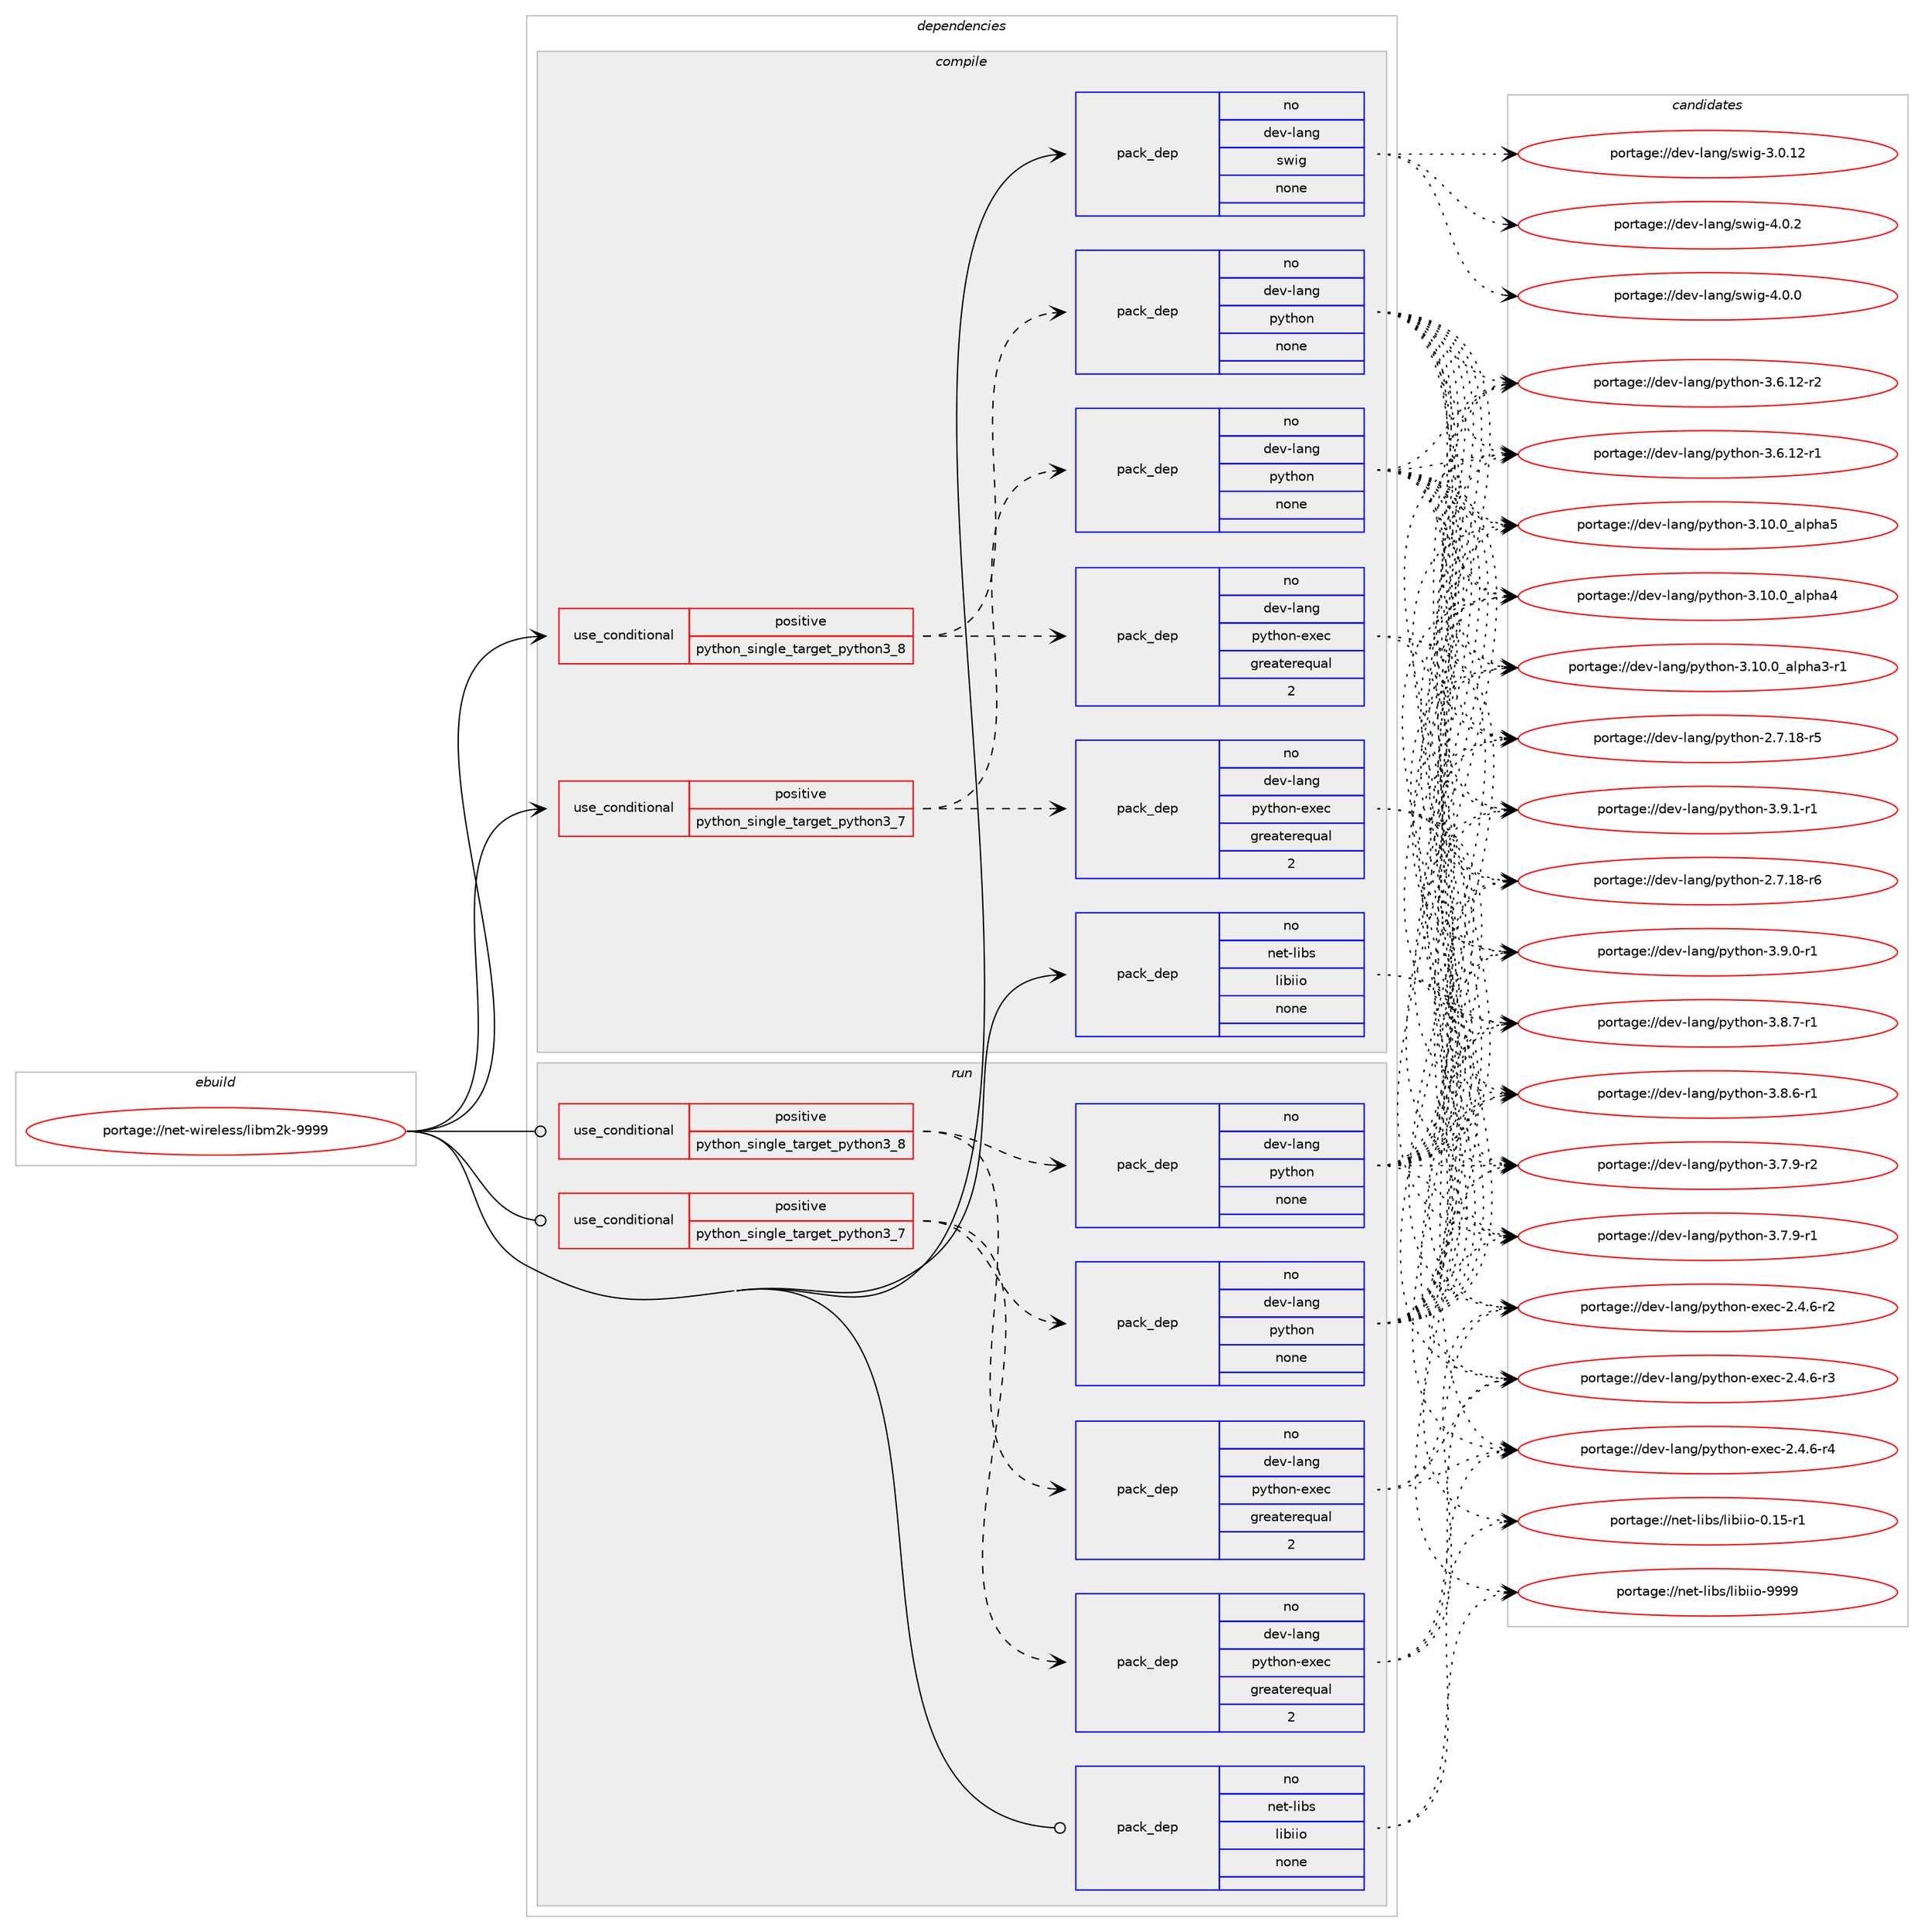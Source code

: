 digraph prolog {

# *************
# Graph options
# *************

newrank=true;
concentrate=true;
compound=true;
graph [rankdir=LR,fontname=Helvetica,fontsize=10,ranksep=1.5];#, ranksep=2.5, nodesep=0.2];
edge  [arrowhead=vee];
node  [fontname=Helvetica,fontsize=10];

# **********
# The ebuild
# **********

subgraph cluster_leftcol {
color=gray;
rank=same;
label=<<i>ebuild</i>>;
id [label="portage://net-wireless/libm2k-9999", color=red, width=4, href="../net-wireless/libm2k-9999.svg"];
}

# ****************
# The dependencies
# ****************

subgraph cluster_midcol {
color=gray;
label=<<i>dependencies</i>>;
subgraph cluster_compile {
fillcolor="#eeeeee";
style=filled;
label=<<i>compile</i>>;
subgraph cond4421 {
dependency14334 [label=<<TABLE BORDER="0" CELLBORDER="1" CELLSPACING="0" CELLPADDING="4"><TR><TD ROWSPAN="3" CELLPADDING="10">use_conditional</TD></TR><TR><TD>positive</TD></TR><TR><TD>python_single_target_python3_7</TD></TR></TABLE>>, shape=none, color=red];
subgraph pack9798 {
dependency14335 [label=<<TABLE BORDER="0" CELLBORDER="1" CELLSPACING="0" CELLPADDING="4" WIDTH="220"><TR><TD ROWSPAN="6" CELLPADDING="30">pack_dep</TD></TR><TR><TD WIDTH="110">no</TD></TR><TR><TD>dev-lang</TD></TR><TR><TD>python</TD></TR><TR><TD>none</TD></TR><TR><TD></TD></TR></TABLE>>, shape=none, color=blue];
}
dependency14334:e -> dependency14335:w [weight=20,style="dashed",arrowhead="vee"];
subgraph pack9799 {
dependency14336 [label=<<TABLE BORDER="0" CELLBORDER="1" CELLSPACING="0" CELLPADDING="4" WIDTH="220"><TR><TD ROWSPAN="6" CELLPADDING="30">pack_dep</TD></TR><TR><TD WIDTH="110">no</TD></TR><TR><TD>dev-lang</TD></TR><TR><TD>python-exec</TD></TR><TR><TD>greaterequal</TD></TR><TR><TD>2</TD></TR></TABLE>>, shape=none, color=blue];
}
dependency14334:e -> dependency14336:w [weight=20,style="dashed",arrowhead="vee"];
}
id:e -> dependency14334:w [weight=20,style="solid",arrowhead="vee"];
subgraph cond4422 {
dependency14337 [label=<<TABLE BORDER="0" CELLBORDER="1" CELLSPACING="0" CELLPADDING="4"><TR><TD ROWSPAN="3" CELLPADDING="10">use_conditional</TD></TR><TR><TD>positive</TD></TR><TR><TD>python_single_target_python3_8</TD></TR></TABLE>>, shape=none, color=red];
subgraph pack9800 {
dependency14338 [label=<<TABLE BORDER="0" CELLBORDER="1" CELLSPACING="0" CELLPADDING="4" WIDTH="220"><TR><TD ROWSPAN="6" CELLPADDING="30">pack_dep</TD></TR><TR><TD WIDTH="110">no</TD></TR><TR><TD>dev-lang</TD></TR><TR><TD>python</TD></TR><TR><TD>none</TD></TR><TR><TD></TD></TR></TABLE>>, shape=none, color=blue];
}
dependency14337:e -> dependency14338:w [weight=20,style="dashed",arrowhead="vee"];
subgraph pack9801 {
dependency14339 [label=<<TABLE BORDER="0" CELLBORDER="1" CELLSPACING="0" CELLPADDING="4" WIDTH="220"><TR><TD ROWSPAN="6" CELLPADDING="30">pack_dep</TD></TR><TR><TD WIDTH="110">no</TD></TR><TR><TD>dev-lang</TD></TR><TR><TD>python-exec</TD></TR><TR><TD>greaterequal</TD></TR><TR><TD>2</TD></TR></TABLE>>, shape=none, color=blue];
}
dependency14337:e -> dependency14339:w [weight=20,style="dashed",arrowhead="vee"];
}
id:e -> dependency14337:w [weight=20,style="solid",arrowhead="vee"];
subgraph pack9802 {
dependency14340 [label=<<TABLE BORDER="0" CELLBORDER="1" CELLSPACING="0" CELLPADDING="4" WIDTH="220"><TR><TD ROWSPAN="6" CELLPADDING="30">pack_dep</TD></TR><TR><TD WIDTH="110">no</TD></TR><TR><TD>dev-lang</TD></TR><TR><TD>swig</TD></TR><TR><TD>none</TD></TR><TR><TD></TD></TR></TABLE>>, shape=none, color=blue];
}
id:e -> dependency14340:w [weight=20,style="solid",arrowhead="vee"];
subgraph pack9803 {
dependency14341 [label=<<TABLE BORDER="0" CELLBORDER="1" CELLSPACING="0" CELLPADDING="4" WIDTH="220"><TR><TD ROWSPAN="6" CELLPADDING="30">pack_dep</TD></TR><TR><TD WIDTH="110">no</TD></TR><TR><TD>net-libs</TD></TR><TR><TD>libiio</TD></TR><TR><TD>none</TD></TR><TR><TD></TD></TR></TABLE>>, shape=none, color=blue];
}
id:e -> dependency14341:w [weight=20,style="solid",arrowhead="vee"];
}
subgraph cluster_compileandrun {
fillcolor="#eeeeee";
style=filled;
label=<<i>compile and run</i>>;
}
subgraph cluster_run {
fillcolor="#eeeeee";
style=filled;
label=<<i>run</i>>;
subgraph cond4423 {
dependency14342 [label=<<TABLE BORDER="0" CELLBORDER="1" CELLSPACING="0" CELLPADDING="4"><TR><TD ROWSPAN="3" CELLPADDING="10">use_conditional</TD></TR><TR><TD>positive</TD></TR><TR><TD>python_single_target_python3_7</TD></TR></TABLE>>, shape=none, color=red];
subgraph pack9804 {
dependency14343 [label=<<TABLE BORDER="0" CELLBORDER="1" CELLSPACING="0" CELLPADDING="4" WIDTH="220"><TR><TD ROWSPAN="6" CELLPADDING="30">pack_dep</TD></TR><TR><TD WIDTH="110">no</TD></TR><TR><TD>dev-lang</TD></TR><TR><TD>python</TD></TR><TR><TD>none</TD></TR><TR><TD></TD></TR></TABLE>>, shape=none, color=blue];
}
dependency14342:e -> dependency14343:w [weight=20,style="dashed",arrowhead="vee"];
subgraph pack9805 {
dependency14344 [label=<<TABLE BORDER="0" CELLBORDER="1" CELLSPACING="0" CELLPADDING="4" WIDTH="220"><TR><TD ROWSPAN="6" CELLPADDING="30">pack_dep</TD></TR><TR><TD WIDTH="110">no</TD></TR><TR><TD>dev-lang</TD></TR><TR><TD>python-exec</TD></TR><TR><TD>greaterequal</TD></TR><TR><TD>2</TD></TR></TABLE>>, shape=none, color=blue];
}
dependency14342:e -> dependency14344:w [weight=20,style="dashed",arrowhead="vee"];
}
id:e -> dependency14342:w [weight=20,style="solid",arrowhead="odot"];
subgraph cond4424 {
dependency14345 [label=<<TABLE BORDER="0" CELLBORDER="1" CELLSPACING="0" CELLPADDING="4"><TR><TD ROWSPAN="3" CELLPADDING="10">use_conditional</TD></TR><TR><TD>positive</TD></TR><TR><TD>python_single_target_python3_8</TD></TR></TABLE>>, shape=none, color=red];
subgraph pack9806 {
dependency14346 [label=<<TABLE BORDER="0" CELLBORDER="1" CELLSPACING="0" CELLPADDING="4" WIDTH="220"><TR><TD ROWSPAN="6" CELLPADDING="30">pack_dep</TD></TR><TR><TD WIDTH="110">no</TD></TR><TR><TD>dev-lang</TD></TR><TR><TD>python</TD></TR><TR><TD>none</TD></TR><TR><TD></TD></TR></TABLE>>, shape=none, color=blue];
}
dependency14345:e -> dependency14346:w [weight=20,style="dashed",arrowhead="vee"];
subgraph pack9807 {
dependency14347 [label=<<TABLE BORDER="0" CELLBORDER="1" CELLSPACING="0" CELLPADDING="4" WIDTH="220"><TR><TD ROWSPAN="6" CELLPADDING="30">pack_dep</TD></TR><TR><TD WIDTH="110">no</TD></TR><TR><TD>dev-lang</TD></TR><TR><TD>python-exec</TD></TR><TR><TD>greaterequal</TD></TR><TR><TD>2</TD></TR></TABLE>>, shape=none, color=blue];
}
dependency14345:e -> dependency14347:w [weight=20,style="dashed",arrowhead="vee"];
}
id:e -> dependency14345:w [weight=20,style="solid",arrowhead="odot"];
subgraph pack9808 {
dependency14348 [label=<<TABLE BORDER="0" CELLBORDER="1" CELLSPACING="0" CELLPADDING="4" WIDTH="220"><TR><TD ROWSPAN="6" CELLPADDING="30">pack_dep</TD></TR><TR><TD WIDTH="110">no</TD></TR><TR><TD>net-libs</TD></TR><TR><TD>libiio</TD></TR><TR><TD>none</TD></TR><TR><TD></TD></TR></TABLE>>, shape=none, color=blue];
}
id:e -> dependency14348:w [weight=20,style="solid",arrowhead="odot"];
}
}

# **************
# The candidates
# **************

subgraph cluster_choices {
rank=same;
color=gray;
label=<<i>candidates</i>>;

subgraph choice9798 {
color=black;
nodesep=1;
choice1001011184510897110103471121211161041111104551465746494511449 [label="portage://dev-lang/python-3.9.1-r1", color=red, width=4,href="../dev-lang/python-3.9.1-r1.svg"];
choice1001011184510897110103471121211161041111104551465746484511449 [label="portage://dev-lang/python-3.9.0-r1", color=red, width=4,href="../dev-lang/python-3.9.0-r1.svg"];
choice1001011184510897110103471121211161041111104551465646554511449 [label="portage://dev-lang/python-3.8.7-r1", color=red, width=4,href="../dev-lang/python-3.8.7-r1.svg"];
choice1001011184510897110103471121211161041111104551465646544511449 [label="portage://dev-lang/python-3.8.6-r1", color=red, width=4,href="../dev-lang/python-3.8.6-r1.svg"];
choice1001011184510897110103471121211161041111104551465546574511450 [label="portage://dev-lang/python-3.7.9-r2", color=red, width=4,href="../dev-lang/python-3.7.9-r2.svg"];
choice1001011184510897110103471121211161041111104551465546574511449 [label="portage://dev-lang/python-3.7.9-r1", color=red, width=4,href="../dev-lang/python-3.7.9-r1.svg"];
choice100101118451089711010347112121116104111110455146544649504511450 [label="portage://dev-lang/python-3.6.12-r2", color=red, width=4,href="../dev-lang/python-3.6.12-r2.svg"];
choice100101118451089711010347112121116104111110455146544649504511449 [label="portage://dev-lang/python-3.6.12-r1", color=red, width=4,href="../dev-lang/python-3.6.12-r1.svg"];
choice1001011184510897110103471121211161041111104551464948464895971081121049753 [label="portage://dev-lang/python-3.10.0_alpha5", color=red, width=4,href="../dev-lang/python-3.10.0_alpha5.svg"];
choice1001011184510897110103471121211161041111104551464948464895971081121049752 [label="portage://dev-lang/python-3.10.0_alpha4", color=red, width=4,href="../dev-lang/python-3.10.0_alpha4.svg"];
choice10010111845108971101034711212111610411111045514649484648959710811210497514511449 [label="portage://dev-lang/python-3.10.0_alpha3-r1", color=red, width=4,href="../dev-lang/python-3.10.0_alpha3-r1.svg"];
choice100101118451089711010347112121116104111110455046554649564511454 [label="portage://dev-lang/python-2.7.18-r6", color=red, width=4,href="../dev-lang/python-2.7.18-r6.svg"];
choice100101118451089711010347112121116104111110455046554649564511453 [label="portage://dev-lang/python-2.7.18-r5", color=red, width=4,href="../dev-lang/python-2.7.18-r5.svg"];
dependency14335:e -> choice1001011184510897110103471121211161041111104551465746494511449:w [style=dotted,weight="100"];
dependency14335:e -> choice1001011184510897110103471121211161041111104551465746484511449:w [style=dotted,weight="100"];
dependency14335:e -> choice1001011184510897110103471121211161041111104551465646554511449:w [style=dotted,weight="100"];
dependency14335:e -> choice1001011184510897110103471121211161041111104551465646544511449:w [style=dotted,weight="100"];
dependency14335:e -> choice1001011184510897110103471121211161041111104551465546574511450:w [style=dotted,weight="100"];
dependency14335:e -> choice1001011184510897110103471121211161041111104551465546574511449:w [style=dotted,weight="100"];
dependency14335:e -> choice100101118451089711010347112121116104111110455146544649504511450:w [style=dotted,weight="100"];
dependency14335:e -> choice100101118451089711010347112121116104111110455146544649504511449:w [style=dotted,weight="100"];
dependency14335:e -> choice1001011184510897110103471121211161041111104551464948464895971081121049753:w [style=dotted,weight="100"];
dependency14335:e -> choice1001011184510897110103471121211161041111104551464948464895971081121049752:w [style=dotted,weight="100"];
dependency14335:e -> choice10010111845108971101034711212111610411111045514649484648959710811210497514511449:w [style=dotted,weight="100"];
dependency14335:e -> choice100101118451089711010347112121116104111110455046554649564511454:w [style=dotted,weight="100"];
dependency14335:e -> choice100101118451089711010347112121116104111110455046554649564511453:w [style=dotted,weight="100"];
}
subgraph choice9799 {
color=black;
nodesep=1;
choice10010111845108971101034711212111610411111045101120101994550465246544511452 [label="portage://dev-lang/python-exec-2.4.6-r4", color=red, width=4,href="../dev-lang/python-exec-2.4.6-r4.svg"];
choice10010111845108971101034711212111610411111045101120101994550465246544511451 [label="portage://dev-lang/python-exec-2.4.6-r3", color=red, width=4,href="../dev-lang/python-exec-2.4.6-r3.svg"];
choice10010111845108971101034711212111610411111045101120101994550465246544511450 [label="portage://dev-lang/python-exec-2.4.6-r2", color=red, width=4,href="../dev-lang/python-exec-2.4.6-r2.svg"];
dependency14336:e -> choice10010111845108971101034711212111610411111045101120101994550465246544511452:w [style=dotted,weight="100"];
dependency14336:e -> choice10010111845108971101034711212111610411111045101120101994550465246544511451:w [style=dotted,weight="100"];
dependency14336:e -> choice10010111845108971101034711212111610411111045101120101994550465246544511450:w [style=dotted,weight="100"];
}
subgraph choice9800 {
color=black;
nodesep=1;
choice1001011184510897110103471121211161041111104551465746494511449 [label="portage://dev-lang/python-3.9.1-r1", color=red, width=4,href="../dev-lang/python-3.9.1-r1.svg"];
choice1001011184510897110103471121211161041111104551465746484511449 [label="portage://dev-lang/python-3.9.0-r1", color=red, width=4,href="../dev-lang/python-3.9.0-r1.svg"];
choice1001011184510897110103471121211161041111104551465646554511449 [label="portage://dev-lang/python-3.8.7-r1", color=red, width=4,href="../dev-lang/python-3.8.7-r1.svg"];
choice1001011184510897110103471121211161041111104551465646544511449 [label="portage://dev-lang/python-3.8.6-r1", color=red, width=4,href="../dev-lang/python-3.8.6-r1.svg"];
choice1001011184510897110103471121211161041111104551465546574511450 [label="portage://dev-lang/python-3.7.9-r2", color=red, width=4,href="../dev-lang/python-3.7.9-r2.svg"];
choice1001011184510897110103471121211161041111104551465546574511449 [label="portage://dev-lang/python-3.7.9-r1", color=red, width=4,href="../dev-lang/python-3.7.9-r1.svg"];
choice100101118451089711010347112121116104111110455146544649504511450 [label="portage://dev-lang/python-3.6.12-r2", color=red, width=4,href="../dev-lang/python-3.6.12-r2.svg"];
choice100101118451089711010347112121116104111110455146544649504511449 [label="portage://dev-lang/python-3.6.12-r1", color=red, width=4,href="../dev-lang/python-3.6.12-r1.svg"];
choice1001011184510897110103471121211161041111104551464948464895971081121049753 [label="portage://dev-lang/python-3.10.0_alpha5", color=red, width=4,href="../dev-lang/python-3.10.0_alpha5.svg"];
choice1001011184510897110103471121211161041111104551464948464895971081121049752 [label="portage://dev-lang/python-3.10.0_alpha4", color=red, width=4,href="../dev-lang/python-3.10.0_alpha4.svg"];
choice10010111845108971101034711212111610411111045514649484648959710811210497514511449 [label="portage://dev-lang/python-3.10.0_alpha3-r1", color=red, width=4,href="../dev-lang/python-3.10.0_alpha3-r1.svg"];
choice100101118451089711010347112121116104111110455046554649564511454 [label="portage://dev-lang/python-2.7.18-r6", color=red, width=4,href="../dev-lang/python-2.7.18-r6.svg"];
choice100101118451089711010347112121116104111110455046554649564511453 [label="portage://dev-lang/python-2.7.18-r5", color=red, width=4,href="../dev-lang/python-2.7.18-r5.svg"];
dependency14338:e -> choice1001011184510897110103471121211161041111104551465746494511449:w [style=dotted,weight="100"];
dependency14338:e -> choice1001011184510897110103471121211161041111104551465746484511449:w [style=dotted,weight="100"];
dependency14338:e -> choice1001011184510897110103471121211161041111104551465646554511449:w [style=dotted,weight="100"];
dependency14338:e -> choice1001011184510897110103471121211161041111104551465646544511449:w [style=dotted,weight="100"];
dependency14338:e -> choice1001011184510897110103471121211161041111104551465546574511450:w [style=dotted,weight="100"];
dependency14338:e -> choice1001011184510897110103471121211161041111104551465546574511449:w [style=dotted,weight="100"];
dependency14338:e -> choice100101118451089711010347112121116104111110455146544649504511450:w [style=dotted,weight="100"];
dependency14338:e -> choice100101118451089711010347112121116104111110455146544649504511449:w [style=dotted,weight="100"];
dependency14338:e -> choice1001011184510897110103471121211161041111104551464948464895971081121049753:w [style=dotted,weight="100"];
dependency14338:e -> choice1001011184510897110103471121211161041111104551464948464895971081121049752:w [style=dotted,weight="100"];
dependency14338:e -> choice10010111845108971101034711212111610411111045514649484648959710811210497514511449:w [style=dotted,weight="100"];
dependency14338:e -> choice100101118451089711010347112121116104111110455046554649564511454:w [style=dotted,weight="100"];
dependency14338:e -> choice100101118451089711010347112121116104111110455046554649564511453:w [style=dotted,weight="100"];
}
subgraph choice9801 {
color=black;
nodesep=1;
choice10010111845108971101034711212111610411111045101120101994550465246544511452 [label="portage://dev-lang/python-exec-2.4.6-r4", color=red, width=4,href="../dev-lang/python-exec-2.4.6-r4.svg"];
choice10010111845108971101034711212111610411111045101120101994550465246544511451 [label="portage://dev-lang/python-exec-2.4.6-r3", color=red, width=4,href="../dev-lang/python-exec-2.4.6-r3.svg"];
choice10010111845108971101034711212111610411111045101120101994550465246544511450 [label="portage://dev-lang/python-exec-2.4.6-r2", color=red, width=4,href="../dev-lang/python-exec-2.4.6-r2.svg"];
dependency14339:e -> choice10010111845108971101034711212111610411111045101120101994550465246544511452:w [style=dotted,weight="100"];
dependency14339:e -> choice10010111845108971101034711212111610411111045101120101994550465246544511451:w [style=dotted,weight="100"];
dependency14339:e -> choice10010111845108971101034711212111610411111045101120101994550465246544511450:w [style=dotted,weight="100"];
}
subgraph choice9802 {
color=black;
nodesep=1;
choice100101118451089711010347115119105103455246484650 [label="portage://dev-lang/swig-4.0.2", color=red, width=4,href="../dev-lang/swig-4.0.2.svg"];
choice100101118451089711010347115119105103455246484648 [label="portage://dev-lang/swig-4.0.0", color=red, width=4,href="../dev-lang/swig-4.0.0.svg"];
choice10010111845108971101034711511910510345514648464950 [label="portage://dev-lang/swig-3.0.12", color=red, width=4,href="../dev-lang/swig-3.0.12.svg"];
dependency14340:e -> choice100101118451089711010347115119105103455246484650:w [style=dotted,weight="100"];
dependency14340:e -> choice100101118451089711010347115119105103455246484648:w [style=dotted,weight="100"];
dependency14340:e -> choice10010111845108971101034711511910510345514648464950:w [style=dotted,weight="100"];
}
subgraph choice9803 {
color=black;
nodesep=1;
choice110101116451081059811547108105981051051114557575757 [label="portage://net-libs/libiio-9999", color=red, width=4,href="../net-libs/libiio-9999.svg"];
choice1101011164510810598115471081059810510511145484649534511449 [label="portage://net-libs/libiio-0.15-r1", color=red, width=4,href="../net-libs/libiio-0.15-r1.svg"];
dependency14341:e -> choice110101116451081059811547108105981051051114557575757:w [style=dotted,weight="100"];
dependency14341:e -> choice1101011164510810598115471081059810510511145484649534511449:w [style=dotted,weight="100"];
}
subgraph choice9804 {
color=black;
nodesep=1;
choice1001011184510897110103471121211161041111104551465746494511449 [label="portage://dev-lang/python-3.9.1-r1", color=red, width=4,href="../dev-lang/python-3.9.1-r1.svg"];
choice1001011184510897110103471121211161041111104551465746484511449 [label="portage://dev-lang/python-3.9.0-r1", color=red, width=4,href="../dev-lang/python-3.9.0-r1.svg"];
choice1001011184510897110103471121211161041111104551465646554511449 [label="portage://dev-lang/python-3.8.7-r1", color=red, width=4,href="../dev-lang/python-3.8.7-r1.svg"];
choice1001011184510897110103471121211161041111104551465646544511449 [label="portage://dev-lang/python-3.8.6-r1", color=red, width=4,href="../dev-lang/python-3.8.6-r1.svg"];
choice1001011184510897110103471121211161041111104551465546574511450 [label="portage://dev-lang/python-3.7.9-r2", color=red, width=4,href="../dev-lang/python-3.7.9-r2.svg"];
choice1001011184510897110103471121211161041111104551465546574511449 [label="portage://dev-lang/python-3.7.9-r1", color=red, width=4,href="../dev-lang/python-3.7.9-r1.svg"];
choice100101118451089711010347112121116104111110455146544649504511450 [label="portage://dev-lang/python-3.6.12-r2", color=red, width=4,href="../dev-lang/python-3.6.12-r2.svg"];
choice100101118451089711010347112121116104111110455146544649504511449 [label="portage://dev-lang/python-3.6.12-r1", color=red, width=4,href="../dev-lang/python-3.6.12-r1.svg"];
choice1001011184510897110103471121211161041111104551464948464895971081121049753 [label="portage://dev-lang/python-3.10.0_alpha5", color=red, width=4,href="../dev-lang/python-3.10.0_alpha5.svg"];
choice1001011184510897110103471121211161041111104551464948464895971081121049752 [label="portage://dev-lang/python-3.10.0_alpha4", color=red, width=4,href="../dev-lang/python-3.10.0_alpha4.svg"];
choice10010111845108971101034711212111610411111045514649484648959710811210497514511449 [label="portage://dev-lang/python-3.10.0_alpha3-r1", color=red, width=4,href="../dev-lang/python-3.10.0_alpha3-r1.svg"];
choice100101118451089711010347112121116104111110455046554649564511454 [label="portage://dev-lang/python-2.7.18-r6", color=red, width=4,href="../dev-lang/python-2.7.18-r6.svg"];
choice100101118451089711010347112121116104111110455046554649564511453 [label="portage://dev-lang/python-2.7.18-r5", color=red, width=4,href="../dev-lang/python-2.7.18-r5.svg"];
dependency14343:e -> choice1001011184510897110103471121211161041111104551465746494511449:w [style=dotted,weight="100"];
dependency14343:e -> choice1001011184510897110103471121211161041111104551465746484511449:w [style=dotted,weight="100"];
dependency14343:e -> choice1001011184510897110103471121211161041111104551465646554511449:w [style=dotted,weight="100"];
dependency14343:e -> choice1001011184510897110103471121211161041111104551465646544511449:w [style=dotted,weight="100"];
dependency14343:e -> choice1001011184510897110103471121211161041111104551465546574511450:w [style=dotted,weight="100"];
dependency14343:e -> choice1001011184510897110103471121211161041111104551465546574511449:w [style=dotted,weight="100"];
dependency14343:e -> choice100101118451089711010347112121116104111110455146544649504511450:w [style=dotted,weight="100"];
dependency14343:e -> choice100101118451089711010347112121116104111110455146544649504511449:w [style=dotted,weight="100"];
dependency14343:e -> choice1001011184510897110103471121211161041111104551464948464895971081121049753:w [style=dotted,weight="100"];
dependency14343:e -> choice1001011184510897110103471121211161041111104551464948464895971081121049752:w [style=dotted,weight="100"];
dependency14343:e -> choice10010111845108971101034711212111610411111045514649484648959710811210497514511449:w [style=dotted,weight="100"];
dependency14343:e -> choice100101118451089711010347112121116104111110455046554649564511454:w [style=dotted,weight="100"];
dependency14343:e -> choice100101118451089711010347112121116104111110455046554649564511453:w [style=dotted,weight="100"];
}
subgraph choice9805 {
color=black;
nodesep=1;
choice10010111845108971101034711212111610411111045101120101994550465246544511452 [label="portage://dev-lang/python-exec-2.4.6-r4", color=red, width=4,href="../dev-lang/python-exec-2.4.6-r4.svg"];
choice10010111845108971101034711212111610411111045101120101994550465246544511451 [label="portage://dev-lang/python-exec-2.4.6-r3", color=red, width=4,href="../dev-lang/python-exec-2.4.6-r3.svg"];
choice10010111845108971101034711212111610411111045101120101994550465246544511450 [label="portage://dev-lang/python-exec-2.4.6-r2", color=red, width=4,href="../dev-lang/python-exec-2.4.6-r2.svg"];
dependency14344:e -> choice10010111845108971101034711212111610411111045101120101994550465246544511452:w [style=dotted,weight="100"];
dependency14344:e -> choice10010111845108971101034711212111610411111045101120101994550465246544511451:w [style=dotted,weight="100"];
dependency14344:e -> choice10010111845108971101034711212111610411111045101120101994550465246544511450:w [style=dotted,weight="100"];
}
subgraph choice9806 {
color=black;
nodesep=1;
choice1001011184510897110103471121211161041111104551465746494511449 [label="portage://dev-lang/python-3.9.1-r1", color=red, width=4,href="../dev-lang/python-3.9.1-r1.svg"];
choice1001011184510897110103471121211161041111104551465746484511449 [label="portage://dev-lang/python-3.9.0-r1", color=red, width=4,href="../dev-lang/python-3.9.0-r1.svg"];
choice1001011184510897110103471121211161041111104551465646554511449 [label="portage://dev-lang/python-3.8.7-r1", color=red, width=4,href="../dev-lang/python-3.8.7-r1.svg"];
choice1001011184510897110103471121211161041111104551465646544511449 [label="portage://dev-lang/python-3.8.6-r1", color=red, width=4,href="../dev-lang/python-3.8.6-r1.svg"];
choice1001011184510897110103471121211161041111104551465546574511450 [label="portage://dev-lang/python-3.7.9-r2", color=red, width=4,href="../dev-lang/python-3.7.9-r2.svg"];
choice1001011184510897110103471121211161041111104551465546574511449 [label="portage://dev-lang/python-3.7.9-r1", color=red, width=4,href="../dev-lang/python-3.7.9-r1.svg"];
choice100101118451089711010347112121116104111110455146544649504511450 [label="portage://dev-lang/python-3.6.12-r2", color=red, width=4,href="../dev-lang/python-3.6.12-r2.svg"];
choice100101118451089711010347112121116104111110455146544649504511449 [label="portage://dev-lang/python-3.6.12-r1", color=red, width=4,href="../dev-lang/python-3.6.12-r1.svg"];
choice1001011184510897110103471121211161041111104551464948464895971081121049753 [label="portage://dev-lang/python-3.10.0_alpha5", color=red, width=4,href="../dev-lang/python-3.10.0_alpha5.svg"];
choice1001011184510897110103471121211161041111104551464948464895971081121049752 [label="portage://dev-lang/python-3.10.0_alpha4", color=red, width=4,href="../dev-lang/python-3.10.0_alpha4.svg"];
choice10010111845108971101034711212111610411111045514649484648959710811210497514511449 [label="portage://dev-lang/python-3.10.0_alpha3-r1", color=red, width=4,href="../dev-lang/python-3.10.0_alpha3-r1.svg"];
choice100101118451089711010347112121116104111110455046554649564511454 [label="portage://dev-lang/python-2.7.18-r6", color=red, width=4,href="../dev-lang/python-2.7.18-r6.svg"];
choice100101118451089711010347112121116104111110455046554649564511453 [label="portage://dev-lang/python-2.7.18-r5", color=red, width=4,href="../dev-lang/python-2.7.18-r5.svg"];
dependency14346:e -> choice1001011184510897110103471121211161041111104551465746494511449:w [style=dotted,weight="100"];
dependency14346:e -> choice1001011184510897110103471121211161041111104551465746484511449:w [style=dotted,weight="100"];
dependency14346:e -> choice1001011184510897110103471121211161041111104551465646554511449:w [style=dotted,weight="100"];
dependency14346:e -> choice1001011184510897110103471121211161041111104551465646544511449:w [style=dotted,weight="100"];
dependency14346:e -> choice1001011184510897110103471121211161041111104551465546574511450:w [style=dotted,weight="100"];
dependency14346:e -> choice1001011184510897110103471121211161041111104551465546574511449:w [style=dotted,weight="100"];
dependency14346:e -> choice100101118451089711010347112121116104111110455146544649504511450:w [style=dotted,weight="100"];
dependency14346:e -> choice100101118451089711010347112121116104111110455146544649504511449:w [style=dotted,weight="100"];
dependency14346:e -> choice1001011184510897110103471121211161041111104551464948464895971081121049753:w [style=dotted,weight="100"];
dependency14346:e -> choice1001011184510897110103471121211161041111104551464948464895971081121049752:w [style=dotted,weight="100"];
dependency14346:e -> choice10010111845108971101034711212111610411111045514649484648959710811210497514511449:w [style=dotted,weight="100"];
dependency14346:e -> choice100101118451089711010347112121116104111110455046554649564511454:w [style=dotted,weight="100"];
dependency14346:e -> choice100101118451089711010347112121116104111110455046554649564511453:w [style=dotted,weight="100"];
}
subgraph choice9807 {
color=black;
nodesep=1;
choice10010111845108971101034711212111610411111045101120101994550465246544511452 [label="portage://dev-lang/python-exec-2.4.6-r4", color=red, width=4,href="../dev-lang/python-exec-2.4.6-r4.svg"];
choice10010111845108971101034711212111610411111045101120101994550465246544511451 [label="portage://dev-lang/python-exec-2.4.6-r3", color=red, width=4,href="../dev-lang/python-exec-2.4.6-r3.svg"];
choice10010111845108971101034711212111610411111045101120101994550465246544511450 [label="portage://dev-lang/python-exec-2.4.6-r2", color=red, width=4,href="../dev-lang/python-exec-2.4.6-r2.svg"];
dependency14347:e -> choice10010111845108971101034711212111610411111045101120101994550465246544511452:w [style=dotted,weight="100"];
dependency14347:e -> choice10010111845108971101034711212111610411111045101120101994550465246544511451:w [style=dotted,weight="100"];
dependency14347:e -> choice10010111845108971101034711212111610411111045101120101994550465246544511450:w [style=dotted,weight="100"];
}
subgraph choice9808 {
color=black;
nodesep=1;
choice110101116451081059811547108105981051051114557575757 [label="portage://net-libs/libiio-9999", color=red, width=4,href="../net-libs/libiio-9999.svg"];
choice1101011164510810598115471081059810510511145484649534511449 [label="portage://net-libs/libiio-0.15-r1", color=red, width=4,href="../net-libs/libiio-0.15-r1.svg"];
dependency14348:e -> choice110101116451081059811547108105981051051114557575757:w [style=dotted,weight="100"];
dependency14348:e -> choice1101011164510810598115471081059810510511145484649534511449:w [style=dotted,weight="100"];
}
}

}
